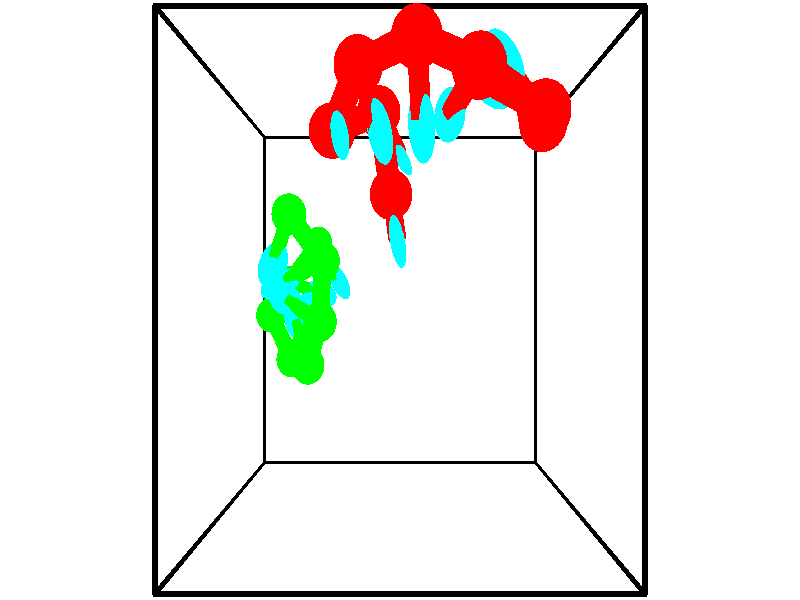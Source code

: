 // switches for output
#declare DRAW_BASES = 1; // possible values are 0, 1; only relevant for DNA ribbons
#declare DRAW_BASES_TYPE = 3; // possible values are 1, 2, 3; only relevant for DNA ribbons
#declare DRAW_FOG = 0; // set to 1 to enable fog

#include "colors.inc"

#include "transforms.inc"
background { rgb <1, 1, 1>}

#default {
   normal{
       ripples 0.25
       frequency 0.20
       turbulence 0.2
       lambda 5
   }
	finish {
		phong 0.1
		phong_size 40.
	}
}

// original window dimensions: 1024x640


// camera settings

camera {
	sky <-0, 1, 0>
	up <-0, 1, 0>
	right 1.6 * <1, 0, 0>
	location <2.5, 2.5, 11.1562>
	look_at <2.5, 2.5, 2.5>
	direction <0, 0, -8.6562>
	angle 67.0682
}


# declare cpy_camera_pos = <2.5, 2.5, 11.1562>;
# if (DRAW_FOG = 1)
fog {
	fog_type 2
	up vnormalize(cpy_camera_pos)
	color rgbt<1,1,1,0.3>
	distance 1e-5
	fog_alt 3e-3
	fog_offset 4
}
# end


// LIGHTS

# declare lum = 6;
global_settings {
	ambient_light rgb lum * <0.05, 0.05, 0.05>
	max_trace_level 15
}# declare cpy_direct_light_amount = 0.25;
light_source
{	1000 * <-1, -1, 1>,
	rgb lum * cpy_direct_light_amount
	parallel
}

light_source
{	1000 * <1, 1, -1>,
	rgb lum * cpy_direct_light_amount
	parallel
}

// strand 0

// nucleotide -1

// particle -1
sphere {
	<2.394793, 3.535675, 4.033395> 0.250000
	pigment { color rgbt <1,0,0,0> }
	no_shadow
}
cylinder {
	<2.439617, 3.252480, 4.312305>,  <2.466512, 3.082562, 4.479651>, 0.100000
	pigment { color rgbt <1,0,0,0> }
	no_shadow
}
cylinder {
	<2.439617, 3.252480, 4.312305>,  <2.394793, 3.535675, 4.033395>, 0.100000
	pigment { color rgbt <1,0,0,0> }
	no_shadow
}

// particle -1
sphere {
	<2.439617, 3.252480, 4.312305> 0.100000
	pigment { color rgbt <1,0,0,0> }
	no_shadow
}
sphere {
	0, 1
	scale<0.080000,0.200000,0.300000>
	matrix <-0.968585, -0.234588, -0.082528,
		0.222002, -0.666123, -0.712036,
		0.112061, -0.707990, 0.697275,
		2.473235, 3.040083, 4.521488>
	pigment { color rgbt <0,1,1,0> }
	no_shadow
}
cylinder {
	<2.254506, 4.325132, 4.125969>,  <2.394793, 3.535675, 4.033395>, 0.130000
	pigment { color rgbt <1,0,0,0> }
	no_shadow
}

// nucleotide -1

// particle -1
sphere {
	<2.254506, 4.325132, 4.125969> 0.250000
	pigment { color rgbt <1,0,0,0> }
	no_shadow
}
cylinder {
	<2.394278, 4.152023, 3.793558>,  <2.478140, 4.048158, 3.594111>, 0.100000
	pigment { color rgbt <1,0,0,0> }
	no_shadow
}
cylinder {
	<2.394278, 4.152023, 3.793558>,  <2.254506, 4.325132, 4.125969>, 0.100000
	pigment { color rgbt <1,0,0,0> }
	no_shadow
}

// particle -1
sphere {
	<2.394278, 4.152023, 3.793558> 0.100000
	pigment { color rgbt <1,0,0,0> }
	no_shadow
}
sphere {
	0, 1
	scale<0.080000,0.200000,0.300000>
	matrix <0.796584, 0.604187, 0.020303,
		0.493310, -0.669078, 0.555860,
		0.349428, -0.432773, -0.831028,
		2.499106, 4.022192, 3.544250>
	pigment { color rgbt <0,1,1,0> }
	no_shadow
}
cylinder {
	<1.756274, 4.039948, 4.559630>,  <2.254506, 4.325132, 4.125969>, 0.130000
	pigment { color rgbt <1,0,0,0> }
	no_shadow
}

// nucleotide -1

// particle -1
sphere {
	<1.756274, 4.039948, 4.559630> 0.250000
	pigment { color rgbt <1,0,0,0> }
	no_shadow
}
cylinder {
	<1.842276, 3.931221, 4.934839>,  <1.893877, 3.865985, 5.159965>, 0.100000
	pigment { color rgbt <1,0,0,0> }
	no_shadow
}
cylinder {
	<1.842276, 3.931221, 4.934839>,  <1.756274, 4.039948, 4.559630>, 0.100000
	pigment { color rgbt <1,0,0,0> }
	no_shadow
}

// particle -1
sphere {
	<1.842276, 3.931221, 4.934839> 0.100000
	pigment { color rgbt <1,0,0,0> }
	no_shadow
}
sphere {
	0, 1
	scale<0.080000,0.200000,0.300000>
	matrix <0.966034, 0.200186, -0.163415,
		-0.143361, 0.941297, 0.305625,
		0.215004, -0.271817, 0.938024,
		1.906777, 3.849676, 5.216247>
	pigment { color rgbt <0,1,1,0> }
	no_shadow
}
cylinder {
	<2.072730, 4.498581, 4.988843>,  <1.756274, 4.039948, 4.559630>, 0.130000
	pigment { color rgbt <1,0,0,0> }
	no_shadow
}

// nucleotide -1

// particle -1
sphere {
	<2.072730, 4.498581, 4.988843> 0.250000
	pigment { color rgbt <1,0,0,0> }
	no_shadow
}
cylinder {
	<2.201426, 4.145401, 5.125595>,  <2.278643, 3.933493, 5.207646>, 0.100000
	pigment { color rgbt <1,0,0,0> }
	no_shadow
}
cylinder {
	<2.201426, 4.145401, 5.125595>,  <2.072730, 4.498581, 4.988843>, 0.100000
	pigment { color rgbt <1,0,0,0> }
	no_shadow
}

// particle -1
sphere {
	<2.201426, 4.145401, 5.125595> 0.100000
	pigment { color rgbt <1,0,0,0> }
	no_shadow
}
sphere {
	0, 1
	scale<0.080000,0.200000,0.300000>
	matrix <0.890038, 0.158868, -0.427310,
		0.322980, 0.441768, 0.836974,
		0.321740, -0.882951, 0.341879,
		2.297948, 3.880516, 5.228158>
	pigment { color rgbt <0,1,1,0> }
	no_shadow
}
cylinder {
	<2.660956, 4.599913, 5.375927>,  <2.072730, 4.498581, 4.988843>, 0.130000
	pigment { color rgbt <1,0,0,0> }
	no_shadow
}

// nucleotide -1

// particle -1
sphere {
	<2.660956, 4.599913, 5.375927> 0.250000
	pigment { color rgbt <1,0,0,0> }
	no_shadow
}
cylinder {
	<2.690836, 4.216545, 5.265762>,  <2.708764, 3.986524, 5.199664>, 0.100000
	pigment { color rgbt <1,0,0,0> }
	no_shadow
}
cylinder {
	<2.690836, 4.216545, 5.265762>,  <2.660956, 4.599913, 5.375927>, 0.100000
	pigment { color rgbt <1,0,0,0> }
	no_shadow
}

// particle -1
sphere {
	<2.690836, 4.216545, 5.265762> 0.100000
	pigment { color rgbt <1,0,0,0> }
	no_shadow
}
sphere {
	0, 1
	scale<0.080000,0.200000,0.300000>
	matrix <0.827064, 0.213844, -0.519841,
		0.557121, -0.188950, 0.808649,
		0.074701, -0.958420, -0.275411,
		2.713246, 3.929019, 5.183139>
	pigment { color rgbt <0,1,1,0> }
	no_shadow
}
cylinder {
	<3.220376, 4.272594, 5.677492>,  <2.660956, 4.599913, 5.375927>, 0.130000
	pigment { color rgbt <1,0,0,0> }
	no_shadow
}

// nucleotide -1

// particle -1
sphere {
	<3.220376, 4.272594, 5.677492> 0.250000
	pigment { color rgbt <1,0,0,0> }
	no_shadow
}
cylinder {
	<3.094296, 4.149712, 5.318321>,  <3.018647, 4.075982, 5.102818>, 0.100000
	pigment { color rgbt <1,0,0,0> }
	no_shadow
}
cylinder {
	<3.094296, 4.149712, 5.318321>,  <3.220376, 4.272594, 5.677492>, 0.100000
	pigment { color rgbt <1,0,0,0> }
	no_shadow
}

// particle -1
sphere {
	<3.094296, 4.149712, 5.318321> 0.100000
	pigment { color rgbt <1,0,0,0> }
	no_shadow
}
sphere {
	0, 1
	scale<0.080000,0.200000,0.300000>
	matrix <0.859223, 0.309375, -0.407459,
		0.402970, -0.899951, 0.166444,
		-0.315200, -0.307206, -0.897927,
		2.999736, 4.057550, 5.048943>
	pigment { color rgbt <0,1,1,0> }
	no_shadow
}
cylinder {
	<3.870481, 3.995521, 5.417042>,  <3.220376, 4.272594, 5.677492>, 0.130000
	pigment { color rgbt <1,0,0,0> }
	no_shadow
}

// nucleotide -1

// particle -1
sphere {
	<3.870481, 3.995521, 5.417042> 0.250000
	pigment { color rgbt <1,0,0,0> }
	no_shadow
}
cylinder {
	<3.623486, 4.188477, 5.168524>,  <3.475288, 4.304250, 5.019413>, 0.100000
	pigment { color rgbt <1,0,0,0> }
	no_shadow
}
cylinder {
	<3.623486, 4.188477, 5.168524>,  <3.870481, 3.995521, 5.417042>, 0.100000
	pigment { color rgbt <1,0,0,0> }
	no_shadow
}

// particle -1
sphere {
	<3.623486, 4.188477, 5.168524> 0.100000
	pigment { color rgbt <1,0,0,0> }
	no_shadow
}
sphere {
	0, 1
	scale<0.080000,0.200000,0.300000>
	matrix <0.781500, 0.465861, -0.415006,
		0.089243, -0.741804, -0.664652,
		-0.617489, 0.482389, -0.621295,
		3.438239, 4.333193, 4.982135>
	pigment { color rgbt <0,1,1,0> }
	no_shadow
}
cylinder {
	<4.022388, 4.066907, 4.735354>,  <3.870481, 3.995521, 5.417042>, 0.130000
	pigment { color rgbt <1,0,0,0> }
	no_shadow
}

// nucleotide -1

// particle -1
sphere {
	<4.022388, 4.066907, 4.735354> 0.250000
	pigment { color rgbt <1,0,0,0> }
	no_shadow
}
cylinder {
	<3.788641, 4.391502, 4.734831>,  <3.648393, 4.586260, 4.734517>, 0.100000
	pigment { color rgbt <1,0,0,0> }
	no_shadow
}
cylinder {
	<3.788641, 4.391502, 4.734831>,  <4.022388, 4.066907, 4.735354>, 0.100000
	pigment { color rgbt <1,0,0,0> }
	no_shadow
}

// particle -1
sphere {
	<3.788641, 4.391502, 4.734831> 0.100000
	pigment { color rgbt <1,0,0,0> }
	no_shadow
}
sphere {
	0, 1
	scale<0.080000,0.200000,0.300000>
	matrix <0.723119, 0.519998, -0.454643,
		-0.368257, -0.266624, -0.890673,
		-0.584367, 0.811488, -0.001308,
		3.613331, 4.634949, 4.734438>
	pigment { color rgbt <0,1,1,0> }
	no_shadow
}
// strand 1

// nucleotide -1

// particle -1
sphere {
	<1.006714, 3.369326, 0.087650> 0.250000
	pigment { color rgbt <0,1,0,0> }
	no_shadow
}
cylinder {
	<1.222538, 3.032608, 0.081270>,  <1.352033, 2.830577, 0.077442>, 0.100000
	pigment { color rgbt <0,1,0,0> }
	no_shadow
}
cylinder {
	<1.222538, 3.032608, 0.081270>,  <1.006714, 3.369326, 0.087650>, 0.100000
	pigment { color rgbt <0,1,0,0> }
	no_shadow
}

// particle -1
sphere {
	<1.222538, 3.032608, 0.081270> 0.100000
	pigment { color rgbt <0,1,0,0> }
	no_shadow
}
sphere {
	0, 1
	scale<0.080000,0.200000,0.300000>
	matrix <-0.601172, -0.398454, 0.692695,
		-0.589463, -0.364162, -0.721054,
		0.539560, -0.841796, -0.015950,
		1.384406, 2.780069, 0.076485>
	pigment { color rgbt <0,1,1,0> }
	no_shadow
}
cylinder {
	<0.486521, 2.768877, 0.219779>,  <1.006714, 3.369326, 0.087650>, 0.130000
	pigment { color rgbt <0,1,0,0> }
	no_shadow
}

// nucleotide -1

// particle -1
sphere {
	<0.486521, 2.768877, 0.219779> 0.250000
	pigment { color rgbt <0,1,0,0> }
	no_shadow
}
cylinder {
	<0.845857, 2.670147, 0.365143>,  <1.061458, 2.610909, 0.452361>, 0.100000
	pigment { color rgbt <0,1,0,0> }
	no_shadow
}
cylinder {
	<0.845857, 2.670147, 0.365143>,  <0.486521, 2.768877, 0.219779>, 0.100000
	pigment { color rgbt <0,1,0,0> }
	no_shadow
}

// particle -1
sphere {
	<0.845857, 2.670147, 0.365143> 0.100000
	pigment { color rgbt <0,1,0,0> }
	no_shadow
}
sphere {
	0, 1
	scale<0.080000,0.200000,0.300000>
	matrix <-0.422535, -0.259093, 0.868525,
		-0.120217, -0.933782, -0.337046,
		0.898338, -0.246825, 0.363408,
		1.115358, 2.596100, 0.474165>
	pigment { color rgbt <0,1,1,0> }
	no_shadow
}
cylinder {
	<0.285866, 2.284588, 0.783553>,  <0.486521, 2.768877, 0.219779>, 0.130000
	pigment { color rgbt <0,1,0,0> }
	no_shadow
}

// nucleotide -1

// particle -1
sphere {
	<0.285866, 2.284588, 0.783553> 0.250000
	pigment { color rgbt <0,1,0,0> }
	no_shadow
}
cylinder {
	<0.675663, 2.358383, 0.834665>,  <0.909541, 2.402660, 0.865333>, 0.100000
	pigment { color rgbt <0,1,0,0> }
	no_shadow
}
cylinder {
	<0.675663, 2.358383, 0.834665>,  <0.285866, 2.284588, 0.783553>, 0.100000
	pigment { color rgbt <0,1,0,0> }
	no_shadow
}

// particle -1
sphere {
	<0.675663, 2.358383, 0.834665> 0.100000
	pigment { color rgbt <0,1,0,0> }
	no_shadow
}
sphere {
	0, 1
	scale<0.080000,0.200000,0.300000>
	matrix <-0.097558, -0.164524, 0.981537,
		0.202105, -0.968966, -0.142329,
		0.974493, 0.184488, 0.127781,
		0.968011, 2.413730, 0.873000>
	pigment { color rgbt <0,1,1,0> }
	no_shadow
}
cylinder {
	<0.690720, 1.676075, 1.070103>,  <0.285866, 2.284588, 0.783553>, 0.130000
	pigment { color rgbt <0,1,0,0> }
	no_shadow
}

// nucleotide -1

// particle -1
sphere {
	<0.690720, 1.676075, 1.070103> 0.250000
	pigment { color rgbt <0,1,0,0> }
	no_shadow
}
cylinder {
	<0.855922, 2.031921, 1.148088>,  <0.955043, 2.245429, 1.194880>, 0.100000
	pigment { color rgbt <0,1,0,0> }
	no_shadow
}
cylinder {
	<0.855922, 2.031921, 1.148088>,  <0.690720, 1.676075, 1.070103>, 0.100000
	pigment { color rgbt <0,1,0,0> }
	no_shadow
}

// particle -1
sphere {
	<0.855922, 2.031921, 1.148088> 0.100000
	pigment { color rgbt <0,1,0,0> }
	no_shadow
}
sphere {
	0, 1
	scale<0.080000,0.200000,0.300000>
	matrix <-0.285214, -0.076963, 0.955369,
		0.864917, -0.450177, 0.221945,
		0.413004, 0.889616, 0.194964,
		0.979823, 2.298806, 1.206578>
	pigment { color rgbt <0,1,1,0> }
	no_shadow
}
cylinder {
	<1.082825, 1.663233, 1.843049>,  <0.690720, 1.676075, 1.070103>, 0.130000
	pigment { color rgbt <0,1,0,0> }
	no_shadow
}

// nucleotide -1

// particle -1
sphere {
	<1.082825, 1.663233, 1.843049> 0.250000
	pigment { color rgbt <0,1,0,0> }
	no_shadow
}
cylinder {
	<0.953257, 2.005238, 1.681047>,  <0.875515, 2.210441, 1.583846>, 0.100000
	pigment { color rgbt <0,1,0,0> }
	no_shadow
}
cylinder {
	<0.953257, 2.005238, 1.681047>,  <1.082825, 1.663233, 1.843049>, 0.100000
	pigment { color rgbt <0,1,0,0> }
	no_shadow
}

// particle -1
sphere {
	<0.953257, 2.005238, 1.681047> 0.100000
	pigment { color rgbt <0,1,0,0> }
	no_shadow
}
sphere {
	0, 1
	scale<0.080000,0.200000,0.300000>
	matrix <-0.241330, 0.339251, 0.909213,
		0.914787, 0.392254, 0.096449,
		-0.323922, 0.855012, -0.405005,
		0.856080, 2.261741, 1.559546>
	pigment { color rgbt <0,1,1,0> }
	no_shadow
}
cylinder {
	<1.313932, 2.231358, 2.237354>,  <1.082825, 1.663233, 1.843049>, 0.130000
	pigment { color rgbt <0,1,0,0> }
	no_shadow
}

// nucleotide -1

// particle -1
sphere {
	<1.313932, 2.231358, 2.237354> 0.250000
	pigment { color rgbt <0,1,0,0> }
	no_shadow
}
cylinder {
	<0.992845, 2.386688, 2.056314>,  <0.800192, 2.479886, 1.947691>, 0.100000
	pigment { color rgbt <0,1,0,0> }
	no_shadow
}
cylinder {
	<0.992845, 2.386688, 2.056314>,  <1.313932, 2.231358, 2.237354>, 0.100000
	pigment { color rgbt <0,1,0,0> }
	no_shadow
}

// particle -1
sphere {
	<0.992845, 2.386688, 2.056314> 0.100000
	pigment { color rgbt <0,1,0,0> }
	no_shadow
}
sphere {
	0, 1
	scale<0.080000,0.200000,0.300000>
	matrix <-0.227462, 0.502198, 0.834301,
		0.551274, 0.772658, -0.314795,
		-0.802719, 0.388325, -0.452599,
		0.752029, 2.503186, 1.920535>
	pigment { color rgbt <0,1,1,0> }
	no_shadow
}
cylinder {
	<1.343702, 2.984626, 2.077650>,  <1.313932, 2.231358, 2.237354>, 0.130000
	pigment { color rgbt <0,1,0,0> }
	no_shadow
}

// nucleotide -1

// particle -1
sphere {
	<1.343702, 2.984626, 2.077650> 0.250000
	pigment { color rgbt <0,1,0,0> }
	no_shadow
}
cylinder {
	<0.996285, 2.817059, 2.183588>,  <0.787836, 2.716518, 2.247151>, 0.100000
	pigment { color rgbt <0,1,0,0> }
	no_shadow
}
cylinder {
	<0.996285, 2.817059, 2.183588>,  <1.343702, 2.984626, 2.077650>, 0.100000
	pigment { color rgbt <0,1,0,0> }
	no_shadow
}

// particle -1
sphere {
	<0.996285, 2.817059, 2.183588> 0.100000
	pigment { color rgbt <0,1,0,0> }
	no_shadow
}
sphere {
	0, 1
	scale<0.080000,0.200000,0.300000>
	matrix <-0.008116, 0.546327, 0.837533,
		-0.495551, 0.725282, -0.477907,
		-0.868541, -0.418919, 0.264846,
		0.735723, 2.691383, 2.263042>
	pigment { color rgbt <0,1,1,0> }
	no_shadow
}
cylinder {
	<0.877684, 3.545765, 2.337377>,  <1.343702, 2.984626, 2.077650>, 0.130000
	pigment { color rgbt <0,1,0,0> }
	no_shadow
}

// nucleotide -1

// particle -1
sphere {
	<0.877684, 3.545765, 2.337377> 0.250000
	pigment { color rgbt <0,1,0,0> }
	no_shadow
}
cylinder {
	<0.774031, 3.187550, 2.482077>,  <0.711839, 2.972620, 2.568896>, 0.100000
	pigment { color rgbt <0,1,0,0> }
	no_shadow
}
cylinder {
	<0.774031, 3.187550, 2.482077>,  <0.877684, 3.545765, 2.337377>, 0.100000
	pigment { color rgbt <0,1,0,0> }
	no_shadow
}

// particle -1
sphere {
	<0.774031, 3.187550, 2.482077> 0.100000
	pigment { color rgbt <0,1,0,0> }
	no_shadow
}
sphere {
	0, 1
	scale<0.080000,0.200000,0.300000>
	matrix <0.008296, 0.372465, 0.928009,
		-0.965806, 0.243480, -0.089088,
		-0.259134, -0.895538, 0.361749,
		0.696291, 2.918888, 2.590601>
	pigment { color rgbt <0,1,1,0> }
	no_shadow
}
// box output
cylinder {
	<0.000000, 0.000000, 0.000000>,  <5.000000, 0.000000, 0.000000>, 0.025000
	pigment { color rgbt <0,0,0,0> }
	no_shadow
}
cylinder {
	<0.000000, 0.000000, 0.000000>,  <0.000000, 5.000000, 0.000000>, 0.025000
	pigment { color rgbt <0,0,0,0> }
	no_shadow
}
cylinder {
	<0.000000, 0.000000, 0.000000>,  <0.000000, 0.000000, 5.000000>, 0.025000
	pigment { color rgbt <0,0,0,0> }
	no_shadow
}
cylinder {
	<5.000000, 5.000000, 5.000000>,  <0.000000, 5.000000, 5.000000>, 0.025000
	pigment { color rgbt <0,0,0,0> }
	no_shadow
}
cylinder {
	<5.000000, 5.000000, 5.000000>,  <5.000000, 0.000000, 5.000000>, 0.025000
	pigment { color rgbt <0,0,0,0> }
	no_shadow
}
cylinder {
	<5.000000, 5.000000, 5.000000>,  <5.000000, 5.000000, 0.000000>, 0.025000
	pigment { color rgbt <0,0,0,0> }
	no_shadow
}
cylinder {
	<0.000000, 0.000000, 5.000000>,  <0.000000, 5.000000, 5.000000>, 0.025000
	pigment { color rgbt <0,0,0,0> }
	no_shadow
}
cylinder {
	<0.000000, 0.000000, 5.000000>,  <5.000000, 0.000000, 5.000000>, 0.025000
	pigment { color rgbt <0,0,0,0> }
	no_shadow
}
cylinder {
	<5.000000, 5.000000, 0.000000>,  <0.000000, 5.000000, 0.000000>, 0.025000
	pigment { color rgbt <0,0,0,0> }
	no_shadow
}
cylinder {
	<5.000000, 5.000000, 0.000000>,  <5.000000, 0.000000, 0.000000>, 0.025000
	pigment { color rgbt <0,0,0,0> }
	no_shadow
}
cylinder {
	<5.000000, 0.000000, 5.000000>,  <5.000000, 0.000000, 0.000000>, 0.025000
	pigment { color rgbt <0,0,0,0> }
	no_shadow
}
cylinder {
	<0.000000, 5.000000, 0.000000>,  <0.000000, 5.000000, 5.000000>, 0.025000
	pigment { color rgbt <0,0,0,0> }
	no_shadow
}
// end of box output
